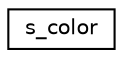 digraph "Graphical Class Hierarchy"
{
  edge [fontname="Helvetica",fontsize="10",labelfontname="Helvetica",labelfontsize="10"];
  node [fontname="Helvetica",fontsize="10",shape=record];
  rankdir="LR";
  Node1 [label="s_color",height=0.2,width=0.4,color="black", fillcolor="white", style="filled",URL="$structs__color.html"];
}
